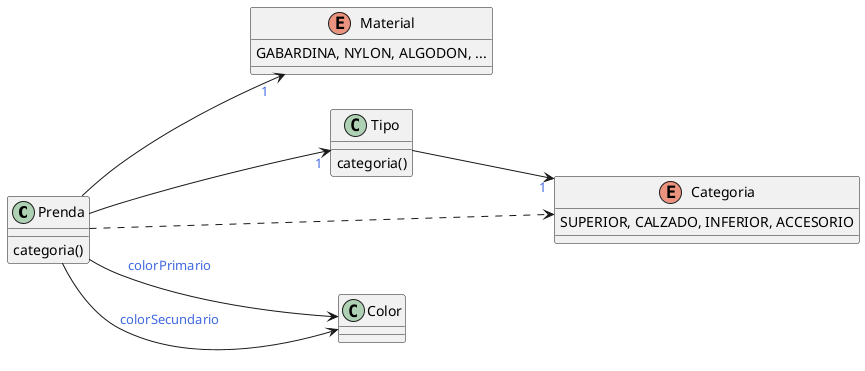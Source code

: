 @startuml
left to right direction
skinparam backgroundColor transparent
skinparam arrowFontColor royalblue

class Prenda {
    categoria()
}
enum Material {
    GABARDINA, NYLON, ALGODON, ...
}
class Tipo {
    categoria()
}
enum Categoria {
    SUPERIOR, CALZADO, INFERIOR, ACCESORIO
}
class Color
Prenda --> Color : colorPrimario
Prenda --> Color : colorSecundario
Prenda --> "1" Material
Prenda ..> Categoria
Prenda --> "1" Tipo
Tipo --> "1" Categoria
@enduml
